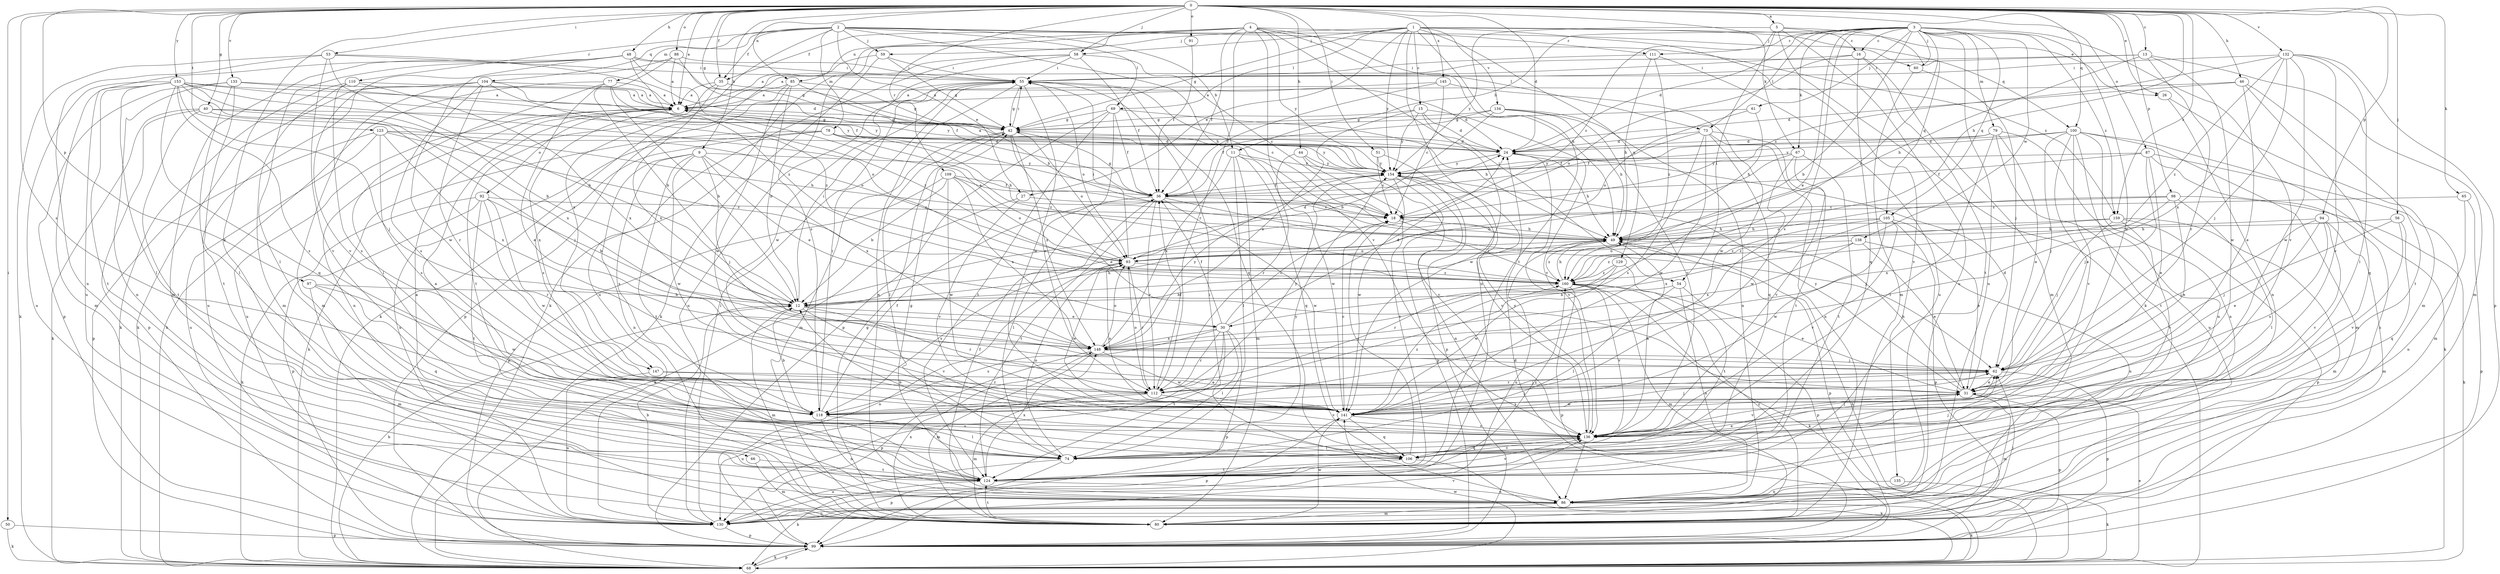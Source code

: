 strict digraph  {
0;
1;
2;
3;
4;
5;
6;
9;
11;
12;
13;
15;
16;
18;
24;
26;
27;
30;
31;
35;
36;
40;
42;
44;
46;
48;
49;
50;
51;
53;
54;
55;
56;
58;
59;
60;
61;
62;
65;
66;
67;
68;
69;
73;
74;
77;
78;
79;
80;
85;
86;
87;
88;
91;
92;
93;
94;
97;
98;
99;
100;
104;
105;
106;
109;
110;
111;
112;
118;
123;
124;
129;
130;
132;
133;
134;
135;
136;
138;
141;
145;
147;
148;
153;
154;
159;
160;
0 -> 5  [label=a];
0 -> 6  [label=a];
0 -> 9  [label=b];
0 -> 13  [label=c];
0 -> 24  [label=d];
0 -> 26  [label=e];
0 -> 35  [label=f];
0 -> 40  [label=g];
0 -> 42  [label=g];
0 -> 44  [label=h];
0 -> 46  [label=h];
0 -> 48  [label=h];
0 -> 49  [label=h];
0 -> 50  [label=i];
0 -> 51  [label=i];
0 -> 53  [label=i];
0 -> 56  [label=j];
0 -> 58  [label=j];
0 -> 65  [label=k];
0 -> 66  [label=k];
0 -> 67  [label=k];
0 -> 85  [label=n];
0 -> 87  [label=o];
0 -> 88  [label=o];
0 -> 91  [label=o];
0 -> 94  [label=p];
0 -> 97  [label=p];
0 -> 98  [label=p];
0 -> 100  [label=q];
0 -> 109  [label=r];
0 -> 118  [label=s];
0 -> 123  [label=t];
0 -> 132  [label=v];
0 -> 133  [label=v];
0 -> 145  [label=x];
0 -> 153  [label=y];
0 -> 159  [label=z];
1 -> 15  [label=c];
1 -> 26  [label=e];
1 -> 27  [label=e];
1 -> 42  [label=g];
1 -> 58  [label=j];
1 -> 59  [label=j];
1 -> 69  [label=l];
1 -> 100  [label=q];
1 -> 124  [label=t];
1 -> 129  [label=u];
1 -> 130  [label=u];
1 -> 134  [label=v];
1 -> 135  [label=v];
1 -> 154  [label=y];
2 -> 11  [label=b];
2 -> 27  [label=e];
2 -> 35  [label=f];
2 -> 49  [label=h];
2 -> 59  [label=j];
2 -> 60  [label=j];
2 -> 69  [label=l];
2 -> 77  [label=m];
2 -> 78  [label=m];
2 -> 104  [label=q];
2 -> 110  [label=r];
2 -> 147  [label=x];
2 -> 159  [label=z];
3 -> 11  [label=b];
3 -> 12  [label=b];
3 -> 16  [label=c];
3 -> 24  [label=d];
3 -> 30  [label=e];
3 -> 60  [label=j];
3 -> 61  [label=j];
3 -> 67  [label=k];
3 -> 73  [label=l];
3 -> 79  [label=m];
3 -> 105  [label=q];
3 -> 111  [label=r];
3 -> 118  [label=s];
3 -> 130  [label=u];
3 -> 136  [label=v];
3 -> 138  [label=w];
3 -> 141  [label=w];
3 -> 159  [label=z];
3 -> 160  [label=z];
4 -> 35  [label=f];
4 -> 36  [label=f];
4 -> 49  [label=h];
4 -> 54  [label=i];
4 -> 68  [label=k];
4 -> 73  [label=l];
4 -> 85  [label=n];
4 -> 111  [label=r];
4 -> 112  [label=r];
4 -> 118  [label=s];
4 -> 136  [label=v];
4 -> 154  [label=y];
5 -> 16  [label=c];
5 -> 18  [label=c];
5 -> 54  [label=i];
5 -> 68  [label=k];
5 -> 105  [label=q];
5 -> 130  [label=u];
5 -> 154  [label=y];
6 -> 42  [label=g];
6 -> 86  [label=n];
6 -> 92  [label=o];
6 -> 130  [label=u];
6 -> 147  [label=x];
9 -> 30  [label=e];
9 -> 62  [label=j];
9 -> 86  [label=n];
9 -> 118  [label=s];
9 -> 124  [label=t];
9 -> 141  [label=w];
9 -> 148  [label=x];
9 -> 154  [label=y];
11 -> 74  [label=l];
11 -> 80  [label=m];
11 -> 106  [label=q];
11 -> 141  [label=w];
11 -> 148  [label=x];
11 -> 154  [label=y];
12 -> 30  [label=e];
12 -> 49  [label=h];
12 -> 55  [label=i];
12 -> 80  [label=m];
12 -> 112  [label=r];
12 -> 136  [label=v];
13 -> 6  [label=a];
13 -> 49  [label=h];
13 -> 55  [label=i];
13 -> 80  [label=m];
13 -> 112  [label=r];
13 -> 141  [label=w];
15 -> 24  [label=d];
15 -> 42  [label=g];
15 -> 136  [label=v];
15 -> 141  [label=w];
15 -> 148  [label=x];
15 -> 154  [label=y];
16 -> 55  [label=i];
16 -> 80  [label=m];
16 -> 93  [label=o];
16 -> 106  [label=q];
16 -> 124  [label=t];
18 -> 49  [label=h];
18 -> 160  [label=z];
24 -> 6  [label=a];
24 -> 49  [label=h];
24 -> 136  [label=v];
24 -> 154  [label=y];
26 -> 80  [label=m];
26 -> 86  [label=n];
27 -> 18  [label=c];
27 -> 68  [label=k];
27 -> 136  [label=v];
30 -> 18  [label=c];
30 -> 24  [label=d];
30 -> 36  [label=f];
30 -> 74  [label=l];
30 -> 99  [label=p];
30 -> 112  [label=r];
30 -> 118  [label=s];
30 -> 124  [label=t];
30 -> 130  [label=u];
30 -> 148  [label=x];
31 -> 24  [label=d];
31 -> 49  [label=h];
31 -> 80  [label=m];
31 -> 99  [label=p];
31 -> 118  [label=s];
31 -> 136  [label=v];
31 -> 141  [label=w];
31 -> 154  [label=y];
35 -> 6  [label=a];
35 -> 24  [label=d];
35 -> 124  [label=t];
35 -> 148  [label=x];
36 -> 18  [label=c];
36 -> 42  [label=g];
36 -> 62  [label=j];
36 -> 74  [label=l];
36 -> 112  [label=r];
36 -> 124  [label=t];
36 -> 141  [label=w];
40 -> 42  [label=g];
40 -> 62  [label=j];
40 -> 68  [label=k];
40 -> 93  [label=o];
40 -> 99  [label=p];
40 -> 124  [label=t];
42 -> 24  [label=d];
42 -> 31  [label=e];
42 -> 55  [label=i];
42 -> 74  [label=l];
42 -> 80  [label=m];
42 -> 93  [label=o];
42 -> 148  [label=x];
44 -> 112  [label=r];
44 -> 124  [label=t];
44 -> 136  [label=v];
44 -> 154  [label=y];
46 -> 6  [label=a];
46 -> 24  [label=d];
46 -> 31  [label=e];
46 -> 106  [label=q];
46 -> 124  [label=t];
48 -> 36  [label=f];
48 -> 42  [label=g];
48 -> 55  [label=i];
48 -> 74  [label=l];
48 -> 80  [label=m];
48 -> 130  [label=u];
48 -> 141  [label=w];
48 -> 160  [label=z];
49 -> 93  [label=o];
49 -> 99  [label=p];
49 -> 130  [label=u];
49 -> 160  [label=z];
50 -> 68  [label=k];
50 -> 99  [label=p];
51 -> 18  [label=c];
51 -> 99  [label=p];
51 -> 154  [label=y];
53 -> 12  [label=b];
53 -> 24  [label=d];
53 -> 55  [label=i];
53 -> 68  [label=k];
53 -> 86  [label=n];
53 -> 136  [label=v];
54 -> 12  [label=b];
54 -> 74  [label=l];
54 -> 86  [label=n];
54 -> 99  [label=p];
55 -> 6  [label=a];
55 -> 18  [label=c];
55 -> 42  [label=g];
55 -> 86  [label=n];
55 -> 93  [label=o];
55 -> 106  [label=q];
55 -> 130  [label=u];
55 -> 141  [label=w];
56 -> 49  [label=h];
56 -> 62  [label=j];
56 -> 106  [label=q];
56 -> 136  [label=v];
58 -> 18  [label=c];
58 -> 36  [label=f];
58 -> 55  [label=i];
58 -> 68  [label=k];
58 -> 130  [label=u];
58 -> 141  [label=w];
59 -> 6  [label=a];
59 -> 42  [label=g];
59 -> 55  [label=i];
59 -> 68  [label=k];
60 -> 62  [label=j];
60 -> 80  [label=m];
61 -> 42  [label=g];
61 -> 49  [label=h];
61 -> 93  [label=o];
62 -> 31  [label=e];
62 -> 99  [label=p];
62 -> 112  [label=r];
65 -> 18  [label=c];
65 -> 86  [label=n];
65 -> 99  [label=p];
66 -> 80  [label=m];
66 -> 124  [label=t];
67 -> 12  [label=b];
67 -> 124  [label=t];
67 -> 136  [label=v];
67 -> 141  [label=w];
67 -> 154  [label=y];
68 -> 12  [label=b];
68 -> 24  [label=d];
68 -> 31  [label=e];
68 -> 49  [label=h];
68 -> 99  [label=p];
68 -> 141  [label=w];
69 -> 36  [label=f];
69 -> 42  [label=g];
69 -> 49  [label=h];
69 -> 99  [label=p];
69 -> 112  [label=r];
69 -> 124  [label=t];
73 -> 24  [label=d];
73 -> 36  [label=f];
73 -> 86  [label=n];
73 -> 106  [label=q];
73 -> 118  [label=s];
73 -> 124  [label=t];
73 -> 141  [label=w];
74 -> 31  [label=e];
74 -> 93  [label=o];
74 -> 99  [label=p];
74 -> 130  [label=u];
74 -> 154  [label=y];
77 -> 6  [label=a];
77 -> 12  [label=b];
77 -> 31  [label=e];
77 -> 68  [label=k];
77 -> 74  [label=l];
77 -> 160  [label=z];
78 -> 24  [label=d];
78 -> 49  [label=h];
78 -> 68  [label=k];
78 -> 118  [label=s];
78 -> 130  [label=u];
78 -> 154  [label=y];
78 -> 160  [label=z];
79 -> 24  [label=d];
79 -> 31  [label=e];
79 -> 36  [label=f];
79 -> 74  [label=l];
79 -> 86  [label=n];
79 -> 130  [label=u];
80 -> 42  [label=g];
80 -> 62  [label=j];
80 -> 124  [label=t];
80 -> 141  [label=w];
80 -> 148  [label=x];
80 -> 160  [label=z];
85 -> 6  [label=a];
85 -> 12  [label=b];
85 -> 42  [label=g];
85 -> 49  [label=h];
85 -> 99  [label=p];
85 -> 141  [label=w];
86 -> 36  [label=f];
86 -> 55  [label=i];
86 -> 68  [label=k];
86 -> 80  [label=m];
86 -> 130  [label=u];
87 -> 31  [label=e];
87 -> 36  [label=f];
87 -> 62  [label=j];
87 -> 80  [label=m];
87 -> 86  [label=n];
87 -> 154  [label=y];
88 -> 6  [label=a];
88 -> 12  [label=b];
88 -> 36  [label=f];
88 -> 55  [label=i];
88 -> 136  [label=v];
91 -> 36  [label=f];
92 -> 12  [label=b];
92 -> 18  [label=c];
92 -> 68  [label=k];
92 -> 99  [label=p];
92 -> 112  [label=r];
92 -> 124  [label=t];
92 -> 141  [label=w];
93 -> 6  [label=a];
93 -> 24  [label=d];
93 -> 55  [label=i];
93 -> 112  [label=r];
93 -> 118  [label=s];
93 -> 141  [label=w];
93 -> 160  [label=z];
94 -> 31  [label=e];
94 -> 49  [label=h];
94 -> 62  [label=j];
94 -> 80  [label=m];
94 -> 118  [label=s];
94 -> 136  [label=v];
97 -> 12  [label=b];
97 -> 80  [label=m];
97 -> 106  [label=q];
97 -> 141  [label=w];
98 -> 18  [label=c];
98 -> 31  [label=e];
98 -> 68  [label=k];
98 -> 74  [label=l];
98 -> 93  [label=o];
98 -> 148  [label=x];
99 -> 68  [label=k];
99 -> 93  [label=o];
100 -> 24  [label=d];
100 -> 31  [label=e];
100 -> 62  [label=j];
100 -> 68  [label=k];
100 -> 80  [label=m];
100 -> 86  [label=n];
100 -> 124  [label=t];
100 -> 136  [label=v];
100 -> 154  [label=y];
104 -> 6  [label=a];
104 -> 68  [label=k];
104 -> 80  [label=m];
104 -> 112  [label=r];
104 -> 118  [label=s];
104 -> 130  [label=u];
104 -> 154  [label=y];
104 -> 160  [label=z];
105 -> 31  [label=e];
105 -> 49  [label=h];
105 -> 99  [label=p];
105 -> 136  [label=v];
105 -> 141  [label=w];
105 -> 148  [label=x];
105 -> 160  [label=z];
106 -> 6  [label=a];
106 -> 12  [label=b];
106 -> 18  [label=c];
106 -> 62  [label=j];
106 -> 68  [label=k];
106 -> 124  [label=t];
106 -> 136  [label=v];
109 -> 12  [label=b];
109 -> 18  [label=c];
109 -> 36  [label=f];
109 -> 93  [label=o];
109 -> 99  [label=p];
109 -> 141  [label=w];
109 -> 148  [label=x];
110 -> 6  [label=a];
110 -> 68  [label=k];
110 -> 80  [label=m];
110 -> 118  [label=s];
110 -> 148  [label=x];
111 -> 49  [label=h];
111 -> 55  [label=i];
111 -> 130  [label=u];
111 -> 160  [label=z];
112 -> 36  [label=f];
112 -> 62  [label=j];
112 -> 80  [label=m];
112 -> 93  [label=o];
112 -> 130  [label=u];
112 -> 136  [label=v];
112 -> 154  [label=y];
118 -> 12  [label=b];
118 -> 36  [label=f];
118 -> 55  [label=i];
118 -> 62  [label=j];
118 -> 74  [label=l];
118 -> 86  [label=n];
123 -> 24  [label=d];
123 -> 49  [label=h];
123 -> 99  [label=p];
123 -> 118  [label=s];
123 -> 130  [label=u];
123 -> 148  [label=x];
123 -> 160  [label=z];
124 -> 6  [label=a];
124 -> 42  [label=g];
124 -> 68  [label=k];
124 -> 86  [label=n];
124 -> 136  [label=v];
124 -> 148  [label=x];
124 -> 160  [label=z];
129 -> 112  [label=r];
129 -> 124  [label=t];
129 -> 141  [label=w];
129 -> 160  [label=z];
130 -> 12  [label=b];
130 -> 55  [label=i];
130 -> 99  [label=p];
130 -> 136  [label=v];
132 -> 18  [label=c];
132 -> 55  [label=i];
132 -> 62  [label=j];
132 -> 74  [label=l];
132 -> 99  [label=p];
132 -> 136  [label=v];
132 -> 141  [label=w];
132 -> 148  [label=x];
132 -> 160  [label=z];
133 -> 6  [label=a];
133 -> 74  [label=l];
133 -> 86  [label=n];
133 -> 99  [label=p];
133 -> 124  [label=t];
133 -> 154  [label=y];
134 -> 12  [label=b];
134 -> 36  [label=f];
134 -> 42  [label=g];
134 -> 49  [label=h];
134 -> 86  [label=n];
134 -> 136  [label=v];
135 -> 68  [label=k];
135 -> 86  [label=n];
136 -> 49  [label=h];
136 -> 62  [label=j];
136 -> 74  [label=l];
136 -> 86  [label=n];
136 -> 106  [label=q];
136 -> 154  [label=y];
138 -> 31  [label=e];
138 -> 86  [label=n];
138 -> 93  [label=o];
138 -> 148  [label=x];
138 -> 160  [label=z];
141 -> 18  [label=c];
141 -> 62  [label=j];
141 -> 93  [label=o];
141 -> 99  [label=p];
141 -> 106  [label=q];
141 -> 136  [label=v];
141 -> 160  [label=z];
145 -> 6  [label=a];
145 -> 18  [label=c];
145 -> 36  [label=f];
145 -> 141  [label=w];
147 -> 31  [label=e];
147 -> 112  [label=r];
147 -> 130  [label=u];
148 -> 62  [label=j];
148 -> 80  [label=m];
148 -> 93  [label=o];
148 -> 99  [label=p];
148 -> 141  [label=w];
148 -> 154  [label=y];
153 -> 6  [label=a];
153 -> 12  [label=b];
153 -> 62  [label=j];
153 -> 74  [label=l];
153 -> 80  [label=m];
153 -> 93  [label=o];
153 -> 106  [label=q];
153 -> 118  [label=s];
153 -> 124  [label=t];
153 -> 130  [label=u];
153 -> 148  [label=x];
153 -> 154  [label=y];
154 -> 36  [label=f];
154 -> 86  [label=n];
154 -> 99  [label=p];
154 -> 136  [label=v];
154 -> 141  [label=w];
159 -> 49  [label=h];
159 -> 62  [label=j];
159 -> 80  [label=m];
159 -> 99  [label=p];
159 -> 136  [label=v];
159 -> 160  [label=z];
160 -> 12  [label=b];
160 -> 31  [label=e];
160 -> 49  [label=h];
160 -> 68  [label=k];
160 -> 80  [label=m];
160 -> 99  [label=p];
160 -> 136  [label=v];
}
